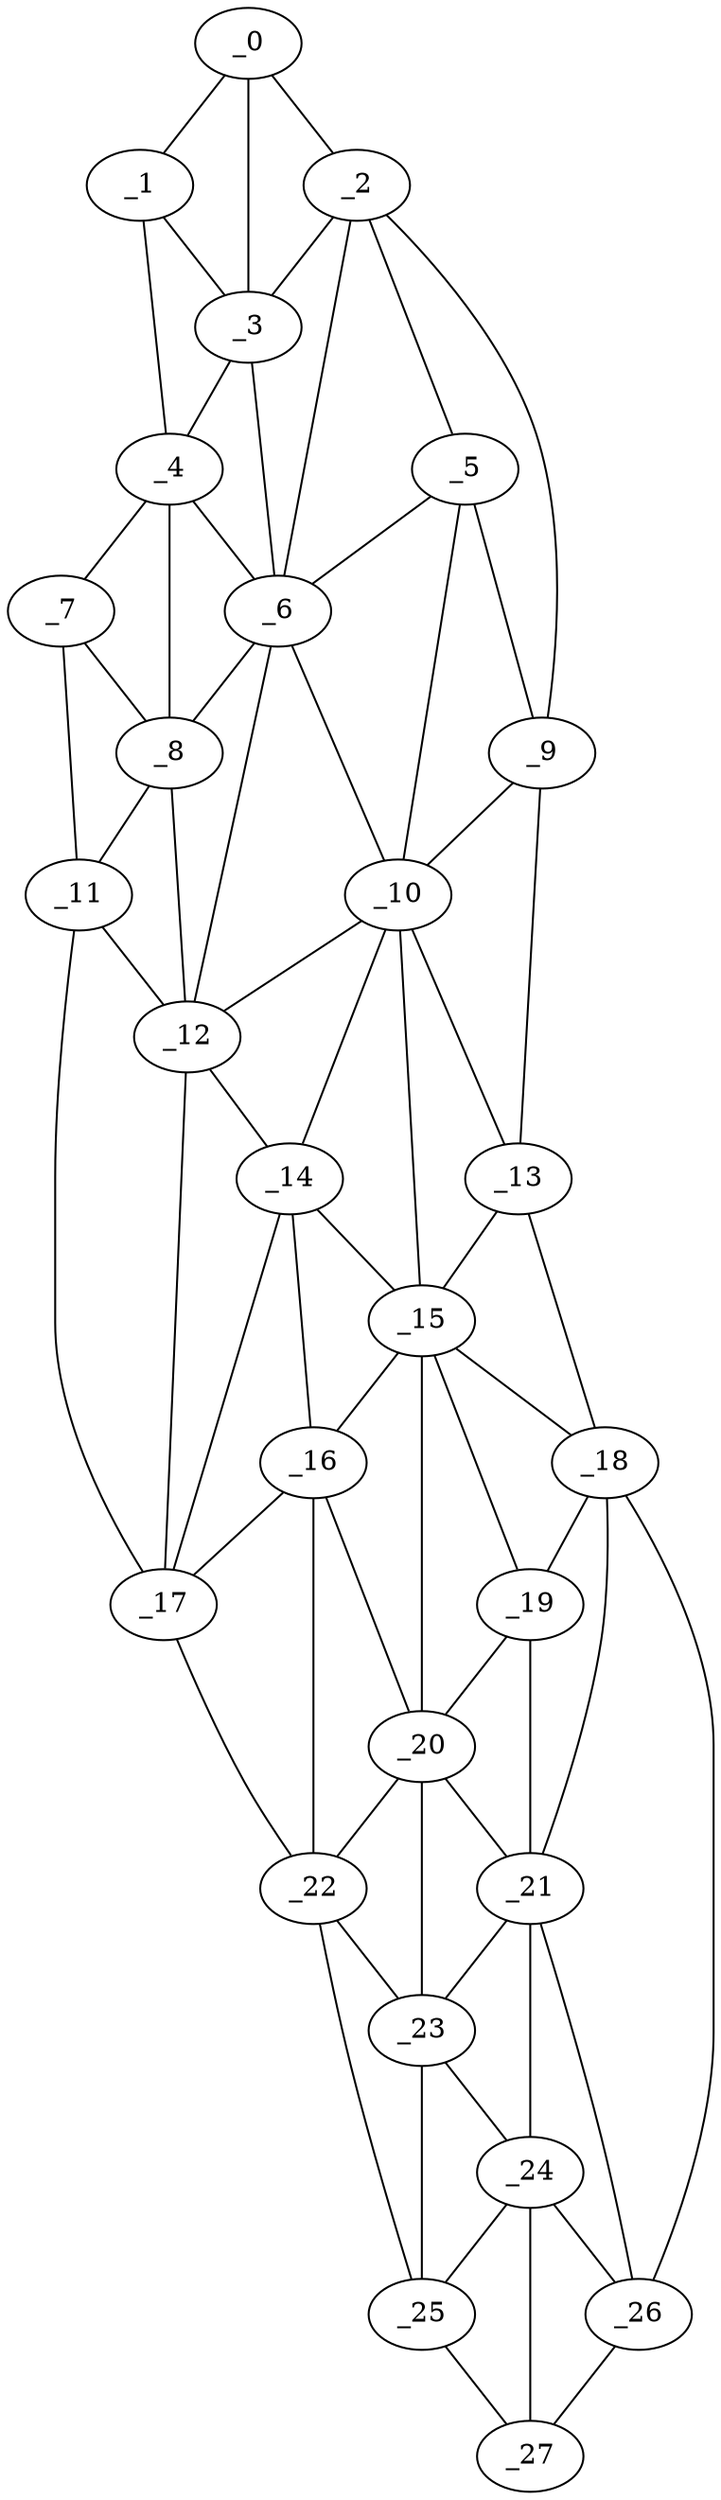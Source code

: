 graph "obj69__130.gxl" {
	_0	 [x=5,
		y=72];
	_1	 [x=5,
		y=81];
	_0 -- _1	 [valence=1];
	_2	 [x=6,
		y=63];
	_0 -- _2	 [valence=1];
	_3	 [x=15,
		y=84];
	_0 -- _3	 [valence=2];
	_1 -- _3	 [valence=1];
	_4	 [x=32,
		y=90];
	_1 -- _4	 [valence=1];
	_2 -- _3	 [valence=2];
	_5	 [x=35,
		y=52];
	_2 -- _5	 [valence=2];
	_6	 [x=42,
		y=73];
	_2 -- _6	 [valence=1];
	_9	 [x=50,
		y=41];
	_2 -- _9	 [valence=1];
	_3 -- _4	 [valence=2];
	_3 -- _6	 [valence=2];
	_4 -- _6	 [valence=1];
	_7	 [x=45,
		y=92];
	_4 -- _7	 [valence=1];
	_8	 [x=46,
		y=82];
	_4 -- _8	 [valence=1];
	_5 -- _6	 [valence=1];
	_5 -- _9	 [valence=1];
	_10	 [x=53,
		y=55];
	_5 -- _10	 [valence=2];
	_6 -- _8	 [valence=2];
	_6 -- _10	 [valence=2];
	_12	 [x=58,
		y=77];
	_6 -- _12	 [valence=2];
	_7 -- _8	 [valence=2];
	_11	 [x=55,
		y=90];
	_7 -- _11	 [valence=1];
	_8 -- _11	 [valence=2];
	_8 -- _12	 [valence=2];
	_9 -- _10	 [valence=2];
	_13	 [x=66,
		y=38];
	_9 -- _13	 [valence=1];
	_10 -- _12	 [valence=2];
	_10 -- _13	 [valence=2];
	_14	 [x=67,
		y=69];
	_10 -- _14	 [valence=2];
	_15	 [x=69,
		y=63];
	_10 -- _15	 [valence=1];
	_11 -- _12	 [valence=2];
	_17	 [x=75,
		y=82];
	_11 -- _17	 [valence=1];
	_12 -- _14	 [valence=2];
	_12 -- _17	 [valence=2];
	_13 -- _15	 [valence=2];
	_18	 [x=79,
		y=39];
	_13 -- _18	 [valence=1];
	_14 -- _15	 [valence=2];
	_16	 [x=73,
		y=70];
	_14 -- _16	 [valence=2];
	_14 -- _17	 [valence=1];
	_15 -- _16	 [valence=2];
	_15 -- _18	 [valence=2];
	_19	 [x=88,
		y=45];
	_15 -- _19	 [valence=2];
	_20	 [x=93,
		y=52];
	_15 -- _20	 [valence=2];
	_16 -- _17	 [valence=2];
	_16 -- _20	 [valence=2];
	_22	 [x=105,
		y=69];
	_16 -- _22	 [valence=1];
	_17 -- _22	 [valence=1];
	_18 -- _19	 [valence=1];
	_21	 [x=100,
		y=44];
	_18 -- _21	 [valence=2];
	_26	 [x=125,
		y=47];
	_18 -- _26	 [valence=1];
	_19 -- _20	 [valence=1];
	_19 -- _21	 [valence=2];
	_20 -- _21	 [valence=2];
	_20 -- _22	 [valence=1];
	_23	 [x=108,
		y=55];
	_20 -- _23	 [valence=2];
	_21 -- _23	 [valence=1];
	_24	 [x=115,
		y=49];
	_21 -- _24	 [valence=2];
	_21 -- _26	 [valence=1];
	_22 -- _23	 [valence=2];
	_25	 [x=121,
		y=60];
	_22 -- _25	 [valence=1];
	_23 -- _24	 [valence=1];
	_23 -- _25	 [valence=1];
	_24 -- _25	 [valence=1];
	_24 -- _26	 [valence=1];
	_27	 [x=126,
		y=54];
	_24 -- _27	 [valence=2];
	_25 -- _27	 [valence=1];
	_26 -- _27	 [valence=1];
}
